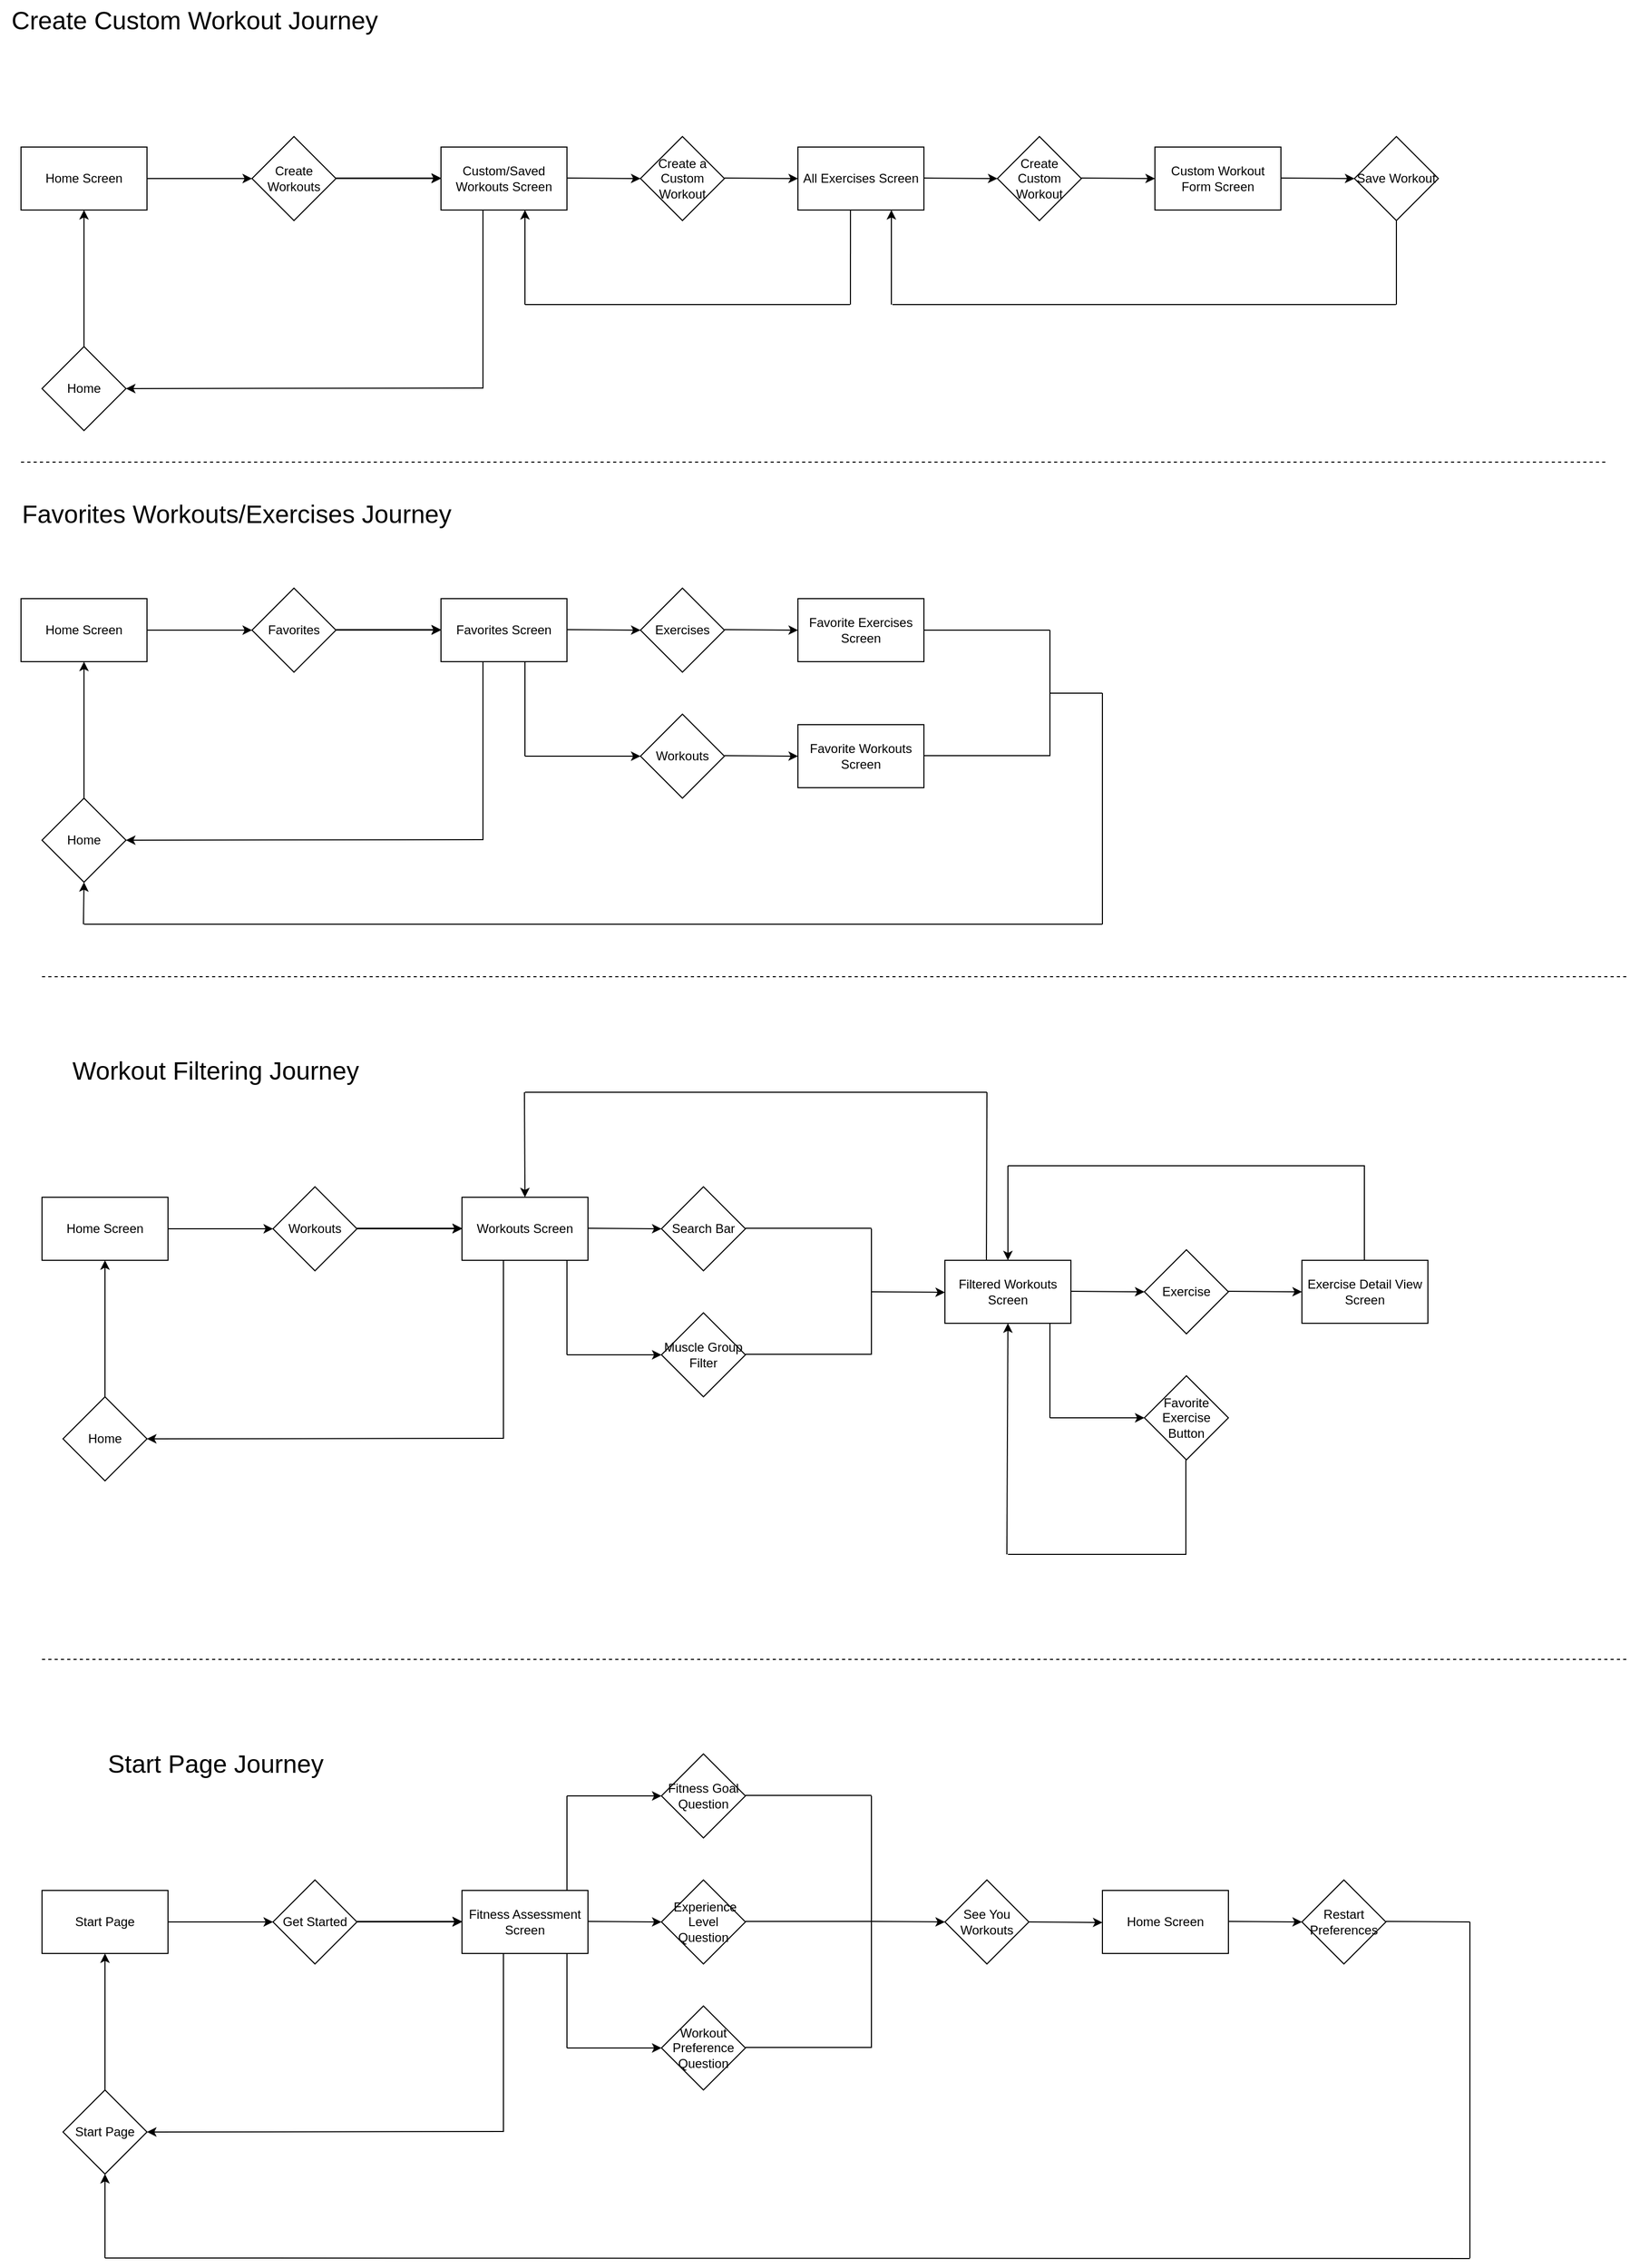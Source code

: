 <mxfile version="24.8.2">
  <diagram id="C5RBs43oDa-KdzZeNtuy" name="Page-1">
    <mxGraphModel dx="2304" dy="1269" grid="1" gridSize="10" guides="1" tooltips="1" connect="1" arrows="1" fold="1" page="1" pageScale="1" pageWidth="1920" pageHeight="1200" math="0" shadow="0">
      <root>
        <mxCell id="WIyWlLk6GJQsqaUBKTNV-0" />
        <mxCell id="WIyWlLk6GJQsqaUBKTNV-1" parent="WIyWlLk6GJQsqaUBKTNV-0" />
        <mxCell id="ol6LLNgYxZreCIYbOWNM-0" value="Create Custom Workout Journey" style="text;html=1;align=center;verticalAlign=middle;resizable=0;points=[];autosize=1;strokeColor=none;fillColor=none;fontSize=24;" parent="WIyWlLk6GJQsqaUBKTNV-1" vertex="1">
          <mxGeometry width="370" height="40" as="geometry" />
        </mxCell>
        <mxCell id="ol6LLNgYxZreCIYbOWNM-1" value="Home" style="rhombus;whiteSpace=wrap;html=1;" parent="WIyWlLk6GJQsqaUBKTNV-1" vertex="1">
          <mxGeometry x="40" y="330" width="80" height="80" as="geometry" />
        </mxCell>
        <mxCell id="ol6LLNgYxZreCIYbOWNM-2" value="Home Screen" style="rounded=0;whiteSpace=wrap;html=1;" parent="WIyWlLk6GJQsqaUBKTNV-1" vertex="1">
          <mxGeometry x="20" y="140" width="120" height="60" as="geometry" />
        </mxCell>
        <mxCell id="4FEKlJCLjahpHeb92SIx-19" value="" style="edgeStyle=orthogonalEdgeStyle;rounded=0;orthogonalLoop=1;jettySize=auto;html=1;" edge="1" parent="WIyWlLk6GJQsqaUBKTNV-1" source="ol6LLNgYxZreCIYbOWNM-3" target="ol6LLNgYxZreCIYbOWNM-4">
          <mxGeometry relative="1" as="geometry" />
        </mxCell>
        <mxCell id="ol6LLNgYxZreCIYbOWNM-3" value="Create Workouts" style="rhombus;whiteSpace=wrap;html=1;" parent="WIyWlLk6GJQsqaUBKTNV-1" vertex="1">
          <mxGeometry x="240" y="130" width="80" height="80" as="geometry" />
        </mxCell>
        <mxCell id="ol6LLNgYxZreCIYbOWNM-4" value="Custom/Saved Workouts Screen" style="rounded=0;whiteSpace=wrap;html=1;" parent="WIyWlLk6GJQsqaUBKTNV-1" vertex="1">
          <mxGeometry x="420" y="140" width="120" height="60" as="geometry" />
        </mxCell>
        <mxCell id="ol6LLNgYxZreCIYbOWNM-5" value="Create Custom Workout" style="rhombus;whiteSpace=wrap;html=1;" parent="WIyWlLk6GJQsqaUBKTNV-1" vertex="1">
          <mxGeometry x="950" y="130" width="80" height="80" as="geometry" />
        </mxCell>
        <mxCell id="ol6LLNgYxZreCIYbOWNM-6" value="All Exercises Screen" style="rounded=0;whiteSpace=wrap;html=1;" parent="WIyWlLk6GJQsqaUBKTNV-1" vertex="1">
          <mxGeometry x="760" y="140" width="120" height="60" as="geometry" />
        </mxCell>
        <mxCell id="4FEKlJCLjahpHeb92SIx-0" value="Create a Custom Workout" style="rhombus;whiteSpace=wrap;html=1;" vertex="1" parent="WIyWlLk6GJQsqaUBKTNV-1">
          <mxGeometry x="610" y="130" width="80" height="80" as="geometry" />
        </mxCell>
        <mxCell id="4FEKlJCLjahpHeb92SIx-1" value="Custom Workout Form Screen" style="rounded=0;whiteSpace=wrap;html=1;" vertex="1" parent="WIyWlLk6GJQsqaUBKTNV-1">
          <mxGeometry x="1100" y="140" width="120" height="60" as="geometry" />
        </mxCell>
        <mxCell id="4FEKlJCLjahpHeb92SIx-2" value="Save Workout" style="rhombus;whiteSpace=wrap;html=1;" vertex="1" parent="WIyWlLk6GJQsqaUBKTNV-1">
          <mxGeometry x="1290" y="130" width="80" height="80" as="geometry" />
        </mxCell>
        <mxCell id="4FEKlJCLjahpHeb92SIx-3" value="" style="endArrow=classic;html=1;rounded=0;entryX=0;entryY=0.5;entryDx=0;entryDy=0;" edge="1" parent="WIyWlLk6GJQsqaUBKTNV-1" target="ol6LLNgYxZreCIYbOWNM-3">
          <mxGeometry width="50" height="50" relative="1" as="geometry">
            <mxPoint x="140" y="170" as="sourcePoint" />
            <mxPoint x="190" y="120" as="targetPoint" />
          </mxGeometry>
        </mxCell>
        <mxCell id="4FEKlJCLjahpHeb92SIx-4" value="" style="endArrow=classic;html=1;rounded=0;entryX=0;entryY=0.5;entryDx=0;entryDy=0;" edge="1" parent="WIyWlLk6GJQsqaUBKTNV-1">
          <mxGeometry width="50" height="50" relative="1" as="geometry">
            <mxPoint x="320" y="169.5" as="sourcePoint" />
            <mxPoint x="420" y="169.5" as="targetPoint" />
          </mxGeometry>
        </mxCell>
        <mxCell id="4FEKlJCLjahpHeb92SIx-5" value="" style="endArrow=classic;html=1;rounded=0;entryX=0;entryY=0.5;entryDx=0;entryDy=0;" edge="1" parent="WIyWlLk6GJQsqaUBKTNV-1" target="4FEKlJCLjahpHeb92SIx-0">
          <mxGeometry width="50" height="50" relative="1" as="geometry">
            <mxPoint x="540" y="169.5" as="sourcePoint" />
            <mxPoint x="640" y="169.5" as="targetPoint" />
          </mxGeometry>
        </mxCell>
        <mxCell id="4FEKlJCLjahpHeb92SIx-6" value="" style="endArrow=classic;html=1;rounded=0;entryX=0;entryY=0.5;entryDx=0;entryDy=0;" edge="1" parent="WIyWlLk6GJQsqaUBKTNV-1">
          <mxGeometry width="50" height="50" relative="1" as="geometry">
            <mxPoint x="690" y="169.5" as="sourcePoint" />
            <mxPoint x="760" y="170" as="targetPoint" />
          </mxGeometry>
        </mxCell>
        <mxCell id="4FEKlJCLjahpHeb92SIx-7" value="" style="endArrow=classic;html=1;rounded=0;entryX=0;entryY=0.5;entryDx=0;entryDy=0;" edge="1" parent="WIyWlLk6GJQsqaUBKTNV-1">
          <mxGeometry width="50" height="50" relative="1" as="geometry">
            <mxPoint x="880" y="169.5" as="sourcePoint" />
            <mxPoint x="950" y="170" as="targetPoint" />
          </mxGeometry>
        </mxCell>
        <mxCell id="4FEKlJCLjahpHeb92SIx-8" value="" style="endArrow=classic;html=1;rounded=0;entryX=0;entryY=0.5;entryDx=0;entryDy=0;" edge="1" parent="WIyWlLk6GJQsqaUBKTNV-1">
          <mxGeometry width="50" height="50" relative="1" as="geometry">
            <mxPoint x="1030" y="169.5" as="sourcePoint" />
            <mxPoint x="1100" y="170" as="targetPoint" />
          </mxGeometry>
        </mxCell>
        <mxCell id="4FEKlJCLjahpHeb92SIx-9" value="" style="endArrow=classic;html=1;rounded=0;entryX=0;entryY=0.5;entryDx=0;entryDy=0;" edge="1" parent="WIyWlLk6GJQsqaUBKTNV-1">
          <mxGeometry width="50" height="50" relative="1" as="geometry">
            <mxPoint x="1220" y="169.5" as="sourcePoint" />
            <mxPoint x="1290" y="170" as="targetPoint" />
          </mxGeometry>
        </mxCell>
        <mxCell id="4FEKlJCLjahpHeb92SIx-10" value="" style="endArrow=none;html=1;rounded=0;" edge="1" parent="WIyWlLk6GJQsqaUBKTNV-1">
          <mxGeometry width="50" height="50" relative="1" as="geometry">
            <mxPoint x="1330" y="290" as="sourcePoint" />
            <mxPoint x="1330" y="210" as="targetPoint" />
          </mxGeometry>
        </mxCell>
        <mxCell id="4FEKlJCLjahpHeb92SIx-11" value="" style="endArrow=none;html=1;rounded=0;" edge="1" parent="WIyWlLk6GJQsqaUBKTNV-1">
          <mxGeometry width="50" height="50" relative="1" as="geometry">
            <mxPoint x="850" y="290" as="sourcePoint" />
            <mxPoint x="1329.5" y="290" as="targetPoint" />
          </mxGeometry>
        </mxCell>
        <mxCell id="4FEKlJCLjahpHeb92SIx-12" value="" style="endArrow=classic;html=1;rounded=0;entryX=0.5;entryY=1;entryDx=0;entryDy=0;" edge="1" parent="WIyWlLk6GJQsqaUBKTNV-1">
          <mxGeometry width="50" height="50" relative="1" as="geometry">
            <mxPoint x="849" y="290" as="sourcePoint" />
            <mxPoint x="849" y="200" as="targetPoint" />
          </mxGeometry>
        </mxCell>
        <mxCell id="4FEKlJCLjahpHeb92SIx-14" value="" style="endArrow=none;html=1;rounded=0;entryX=0.417;entryY=1;entryDx=0;entryDy=0;entryPerimeter=0;" edge="1" parent="WIyWlLk6GJQsqaUBKTNV-1" target="ol6LLNgYxZreCIYbOWNM-6">
          <mxGeometry width="50" height="50" relative="1" as="geometry">
            <mxPoint x="810" y="290" as="sourcePoint" />
            <mxPoint x="810" y="210" as="targetPoint" />
          </mxGeometry>
        </mxCell>
        <mxCell id="4FEKlJCLjahpHeb92SIx-15" value="" style="endArrow=none;html=1;rounded=0;" edge="1" parent="WIyWlLk6GJQsqaUBKTNV-1">
          <mxGeometry width="50" height="50" relative="1" as="geometry">
            <mxPoint x="500" y="290" as="sourcePoint" />
            <mxPoint x="809.5" y="290" as="targetPoint" />
          </mxGeometry>
        </mxCell>
        <mxCell id="4FEKlJCLjahpHeb92SIx-16" value="" style="endArrow=classic;html=1;rounded=0;entryX=0.5;entryY=1;entryDx=0;entryDy=0;" edge="1" parent="WIyWlLk6GJQsqaUBKTNV-1">
          <mxGeometry width="50" height="50" relative="1" as="geometry">
            <mxPoint x="500" y="290" as="sourcePoint" />
            <mxPoint x="500" y="200" as="targetPoint" />
          </mxGeometry>
        </mxCell>
        <mxCell id="4FEKlJCLjahpHeb92SIx-17" value="" style="endArrow=none;html=1;rounded=0;entryX=0.417;entryY=1;entryDx=0;entryDy=0;entryPerimeter=0;" edge="1" parent="WIyWlLk6GJQsqaUBKTNV-1">
          <mxGeometry width="50" height="50" relative="1" as="geometry">
            <mxPoint x="460" y="370" as="sourcePoint" />
            <mxPoint x="460" y="200" as="targetPoint" />
          </mxGeometry>
        </mxCell>
        <mxCell id="4FEKlJCLjahpHeb92SIx-18" value="" style="endArrow=classic;html=1;rounded=0;entryX=1;entryY=0.5;entryDx=0;entryDy=0;" edge="1" parent="WIyWlLk6GJQsqaUBKTNV-1" target="ol6LLNgYxZreCIYbOWNM-1">
          <mxGeometry width="50" height="50" relative="1" as="geometry">
            <mxPoint x="460" y="369.5" as="sourcePoint" />
            <mxPoint x="530" y="370" as="targetPoint" />
          </mxGeometry>
        </mxCell>
        <mxCell id="4FEKlJCLjahpHeb92SIx-20" value="" style="endArrow=classic;html=1;rounded=0;entryX=0.5;entryY=1;entryDx=0;entryDy=0;" edge="1" parent="WIyWlLk6GJQsqaUBKTNV-1" target="ol6LLNgYxZreCIYbOWNM-2">
          <mxGeometry width="50" height="50" relative="1" as="geometry">
            <mxPoint x="80" y="330" as="sourcePoint" />
            <mxPoint x="180" y="330" as="targetPoint" />
          </mxGeometry>
        </mxCell>
        <mxCell id="4FEKlJCLjahpHeb92SIx-21" value="Favorites Workouts/Exercises Journey" style="text;html=1;align=center;verticalAlign=middle;resizable=0;points=[];autosize=1;strokeColor=none;fillColor=none;fontSize=24;" vertex="1" parent="WIyWlLk6GJQsqaUBKTNV-1">
          <mxGeometry x="10" y="470" width="430" height="40" as="geometry" />
        </mxCell>
        <mxCell id="4FEKlJCLjahpHeb92SIx-22" value="Home" style="rhombus;whiteSpace=wrap;html=1;" vertex="1" parent="WIyWlLk6GJQsqaUBKTNV-1">
          <mxGeometry x="40" y="760" width="80" height="80" as="geometry" />
        </mxCell>
        <mxCell id="4FEKlJCLjahpHeb92SIx-23" value="Home Screen" style="rounded=0;whiteSpace=wrap;html=1;" vertex="1" parent="WIyWlLk6GJQsqaUBKTNV-1">
          <mxGeometry x="20" y="570" width="120" height="60" as="geometry" />
        </mxCell>
        <mxCell id="4FEKlJCLjahpHeb92SIx-24" value="" style="edgeStyle=orthogonalEdgeStyle;rounded=0;orthogonalLoop=1;jettySize=auto;html=1;" edge="1" parent="WIyWlLk6GJQsqaUBKTNV-1" source="4FEKlJCLjahpHeb92SIx-25" target="4FEKlJCLjahpHeb92SIx-26">
          <mxGeometry relative="1" as="geometry" />
        </mxCell>
        <mxCell id="4FEKlJCLjahpHeb92SIx-25" value="Favorites" style="rhombus;whiteSpace=wrap;html=1;" vertex="1" parent="WIyWlLk6GJQsqaUBKTNV-1">
          <mxGeometry x="240" y="560" width="80" height="80" as="geometry" />
        </mxCell>
        <mxCell id="4FEKlJCLjahpHeb92SIx-26" value="Favorites Screen" style="rounded=0;whiteSpace=wrap;html=1;" vertex="1" parent="WIyWlLk6GJQsqaUBKTNV-1">
          <mxGeometry x="420" y="570" width="120" height="60" as="geometry" />
        </mxCell>
        <mxCell id="4FEKlJCLjahpHeb92SIx-28" value="Favorite Exercises Screen" style="rounded=0;whiteSpace=wrap;html=1;" vertex="1" parent="WIyWlLk6GJQsqaUBKTNV-1">
          <mxGeometry x="760" y="570" width="120" height="60" as="geometry" />
        </mxCell>
        <mxCell id="4FEKlJCLjahpHeb92SIx-29" value="Exercises" style="rhombus;whiteSpace=wrap;html=1;" vertex="1" parent="WIyWlLk6GJQsqaUBKTNV-1">
          <mxGeometry x="610" y="560" width="80" height="80" as="geometry" />
        </mxCell>
        <mxCell id="4FEKlJCLjahpHeb92SIx-32" value="" style="endArrow=classic;html=1;rounded=0;entryX=0;entryY=0.5;entryDx=0;entryDy=0;" edge="1" parent="WIyWlLk6GJQsqaUBKTNV-1" target="4FEKlJCLjahpHeb92SIx-25">
          <mxGeometry width="50" height="50" relative="1" as="geometry">
            <mxPoint x="140" y="600" as="sourcePoint" />
            <mxPoint x="190" y="550" as="targetPoint" />
          </mxGeometry>
        </mxCell>
        <mxCell id="4FEKlJCLjahpHeb92SIx-33" value="" style="endArrow=classic;html=1;rounded=0;entryX=0;entryY=0.5;entryDx=0;entryDy=0;" edge="1" parent="WIyWlLk6GJQsqaUBKTNV-1">
          <mxGeometry width="50" height="50" relative="1" as="geometry">
            <mxPoint x="320" y="599.5" as="sourcePoint" />
            <mxPoint x="420" y="599.5" as="targetPoint" />
          </mxGeometry>
        </mxCell>
        <mxCell id="4FEKlJCLjahpHeb92SIx-34" value="" style="endArrow=classic;html=1;rounded=0;entryX=0;entryY=0.5;entryDx=0;entryDy=0;" edge="1" parent="WIyWlLk6GJQsqaUBKTNV-1" target="4FEKlJCLjahpHeb92SIx-29">
          <mxGeometry width="50" height="50" relative="1" as="geometry">
            <mxPoint x="540" y="599.5" as="sourcePoint" />
            <mxPoint x="640" y="599.5" as="targetPoint" />
          </mxGeometry>
        </mxCell>
        <mxCell id="4FEKlJCLjahpHeb92SIx-35" value="" style="endArrow=classic;html=1;rounded=0;entryX=0;entryY=0.5;entryDx=0;entryDy=0;" edge="1" parent="WIyWlLk6GJQsqaUBKTNV-1">
          <mxGeometry width="50" height="50" relative="1" as="geometry">
            <mxPoint x="690" y="599.5" as="sourcePoint" />
            <mxPoint x="760" y="600" as="targetPoint" />
          </mxGeometry>
        </mxCell>
        <mxCell id="4FEKlJCLjahpHeb92SIx-45" value="" style="endArrow=none;html=1;rounded=0;entryX=0.417;entryY=1;entryDx=0;entryDy=0;entryPerimeter=0;" edge="1" parent="WIyWlLk6GJQsqaUBKTNV-1">
          <mxGeometry width="50" height="50" relative="1" as="geometry">
            <mxPoint x="460" y="800" as="sourcePoint" />
            <mxPoint x="460" y="630" as="targetPoint" />
          </mxGeometry>
        </mxCell>
        <mxCell id="4FEKlJCLjahpHeb92SIx-46" value="" style="endArrow=classic;html=1;rounded=0;entryX=1;entryY=0.5;entryDx=0;entryDy=0;" edge="1" parent="WIyWlLk6GJQsqaUBKTNV-1" target="4FEKlJCLjahpHeb92SIx-22">
          <mxGeometry width="50" height="50" relative="1" as="geometry">
            <mxPoint x="460" y="799.5" as="sourcePoint" />
            <mxPoint x="530" y="800" as="targetPoint" />
          </mxGeometry>
        </mxCell>
        <mxCell id="4FEKlJCLjahpHeb92SIx-47" value="" style="endArrow=classic;html=1;rounded=0;entryX=0.5;entryY=1;entryDx=0;entryDy=0;" edge="1" parent="WIyWlLk6GJQsqaUBKTNV-1" target="4FEKlJCLjahpHeb92SIx-23">
          <mxGeometry width="50" height="50" relative="1" as="geometry">
            <mxPoint x="80" y="760" as="sourcePoint" />
            <mxPoint x="180" y="760" as="targetPoint" />
          </mxGeometry>
        </mxCell>
        <mxCell id="4FEKlJCLjahpHeb92SIx-48" value="" style="endArrow=none;html=1;rounded=0;entryX=0.417;entryY=1;entryDx=0;entryDy=0;entryPerimeter=0;" edge="1" parent="WIyWlLk6GJQsqaUBKTNV-1">
          <mxGeometry width="50" height="50" relative="1" as="geometry">
            <mxPoint x="500" y="720" as="sourcePoint" />
            <mxPoint x="500" y="630" as="targetPoint" />
          </mxGeometry>
        </mxCell>
        <mxCell id="4FEKlJCLjahpHeb92SIx-49" value="" style="endArrow=classic;html=1;rounded=0;entryX=0;entryY=0.5;entryDx=0;entryDy=0;" edge="1" parent="WIyWlLk6GJQsqaUBKTNV-1" target="4FEKlJCLjahpHeb92SIx-50">
          <mxGeometry width="50" height="50" relative="1" as="geometry">
            <mxPoint x="500" y="720" as="sourcePoint" />
            <mxPoint x="570" y="720.5" as="targetPoint" />
          </mxGeometry>
        </mxCell>
        <mxCell id="4FEKlJCLjahpHeb92SIx-50" value="&lt;div&gt;Workouts&lt;/div&gt;" style="rhombus;whiteSpace=wrap;html=1;" vertex="1" parent="WIyWlLk6GJQsqaUBKTNV-1">
          <mxGeometry x="610" y="680" width="80" height="80" as="geometry" />
        </mxCell>
        <mxCell id="4FEKlJCLjahpHeb92SIx-54" value="Favorite Workouts Screen" style="rounded=0;whiteSpace=wrap;html=1;" vertex="1" parent="WIyWlLk6GJQsqaUBKTNV-1">
          <mxGeometry x="760" y="690" width="120" height="60" as="geometry" />
        </mxCell>
        <mxCell id="4FEKlJCLjahpHeb92SIx-55" value="" style="endArrow=classic;html=1;rounded=0;entryX=0;entryY=0.5;entryDx=0;entryDy=0;" edge="1" parent="WIyWlLk6GJQsqaUBKTNV-1">
          <mxGeometry width="50" height="50" relative="1" as="geometry">
            <mxPoint x="690" y="719.5" as="sourcePoint" />
            <mxPoint x="760" y="720" as="targetPoint" />
          </mxGeometry>
        </mxCell>
        <mxCell id="4FEKlJCLjahpHeb92SIx-57" value="" style="endArrow=none;html=1;rounded=0;entryX=0.417;entryY=1;entryDx=0;entryDy=0;entryPerimeter=0;" edge="1" parent="WIyWlLk6GJQsqaUBKTNV-1">
          <mxGeometry width="50" height="50" relative="1" as="geometry">
            <mxPoint x="1000" y="600" as="sourcePoint" />
            <mxPoint x="880" y="600" as="targetPoint" />
          </mxGeometry>
        </mxCell>
        <mxCell id="4FEKlJCLjahpHeb92SIx-58" value="" style="endArrow=none;html=1;rounded=0;entryX=0.417;entryY=1;entryDx=0;entryDy=0;entryPerimeter=0;" edge="1" parent="WIyWlLk6GJQsqaUBKTNV-1">
          <mxGeometry width="50" height="50" relative="1" as="geometry">
            <mxPoint x="1000" y="719.5" as="sourcePoint" />
            <mxPoint x="880" y="719.5" as="targetPoint" />
          </mxGeometry>
        </mxCell>
        <mxCell id="4FEKlJCLjahpHeb92SIx-59" value="" style="endArrow=none;html=1;rounded=0;" edge="1" parent="WIyWlLk6GJQsqaUBKTNV-1">
          <mxGeometry width="50" height="50" relative="1" as="geometry">
            <mxPoint x="1000" y="600" as="sourcePoint" />
            <mxPoint x="1000" y="720" as="targetPoint" />
          </mxGeometry>
        </mxCell>
        <mxCell id="4FEKlJCLjahpHeb92SIx-60" value="" style="endArrow=none;html=1;rounded=0;" edge="1" parent="WIyWlLk6GJQsqaUBKTNV-1">
          <mxGeometry width="50" height="50" relative="1" as="geometry">
            <mxPoint x="1000" y="660" as="sourcePoint" />
            <mxPoint x="1050" y="660" as="targetPoint" />
          </mxGeometry>
        </mxCell>
        <mxCell id="4FEKlJCLjahpHeb92SIx-61" value="" style="endArrow=none;html=1;rounded=0;" edge="1" parent="WIyWlLk6GJQsqaUBKTNV-1">
          <mxGeometry width="50" height="50" relative="1" as="geometry">
            <mxPoint x="1050" y="660" as="sourcePoint" />
            <mxPoint x="1050" y="880" as="targetPoint" />
          </mxGeometry>
        </mxCell>
        <mxCell id="4FEKlJCLjahpHeb92SIx-62" value="" style="endArrow=none;html=1;rounded=0;" edge="1" parent="WIyWlLk6GJQsqaUBKTNV-1">
          <mxGeometry width="50" height="50" relative="1" as="geometry">
            <mxPoint x="80" y="880" as="sourcePoint" />
            <mxPoint x="1050" y="880" as="targetPoint" />
          </mxGeometry>
        </mxCell>
        <mxCell id="4FEKlJCLjahpHeb92SIx-64" value="" style="endArrow=classic;html=1;rounded=0;" edge="1" parent="WIyWlLk6GJQsqaUBKTNV-1">
          <mxGeometry width="50" height="50" relative="1" as="geometry">
            <mxPoint x="79.5" y="880" as="sourcePoint" />
            <mxPoint x="80" y="840" as="targetPoint" />
          </mxGeometry>
        </mxCell>
        <mxCell id="4FEKlJCLjahpHeb92SIx-65" value="Workout Filtering Journey" style="text;html=1;align=center;verticalAlign=middle;resizable=0;points=[];autosize=1;strokeColor=none;fillColor=none;fontSize=24;" vertex="1" parent="WIyWlLk6GJQsqaUBKTNV-1">
          <mxGeometry x="55" y="1000" width="300" height="40" as="geometry" />
        </mxCell>
        <mxCell id="4FEKlJCLjahpHeb92SIx-66" value="Home" style="rhombus;whiteSpace=wrap;html=1;" vertex="1" parent="WIyWlLk6GJQsqaUBKTNV-1">
          <mxGeometry x="60" y="1330" width="80" height="80" as="geometry" />
        </mxCell>
        <mxCell id="4FEKlJCLjahpHeb92SIx-67" value="Home Screen" style="rounded=0;whiteSpace=wrap;html=1;" vertex="1" parent="WIyWlLk6GJQsqaUBKTNV-1">
          <mxGeometry x="40" y="1140" width="120" height="60" as="geometry" />
        </mxCell>
        <mxCell id="4FEKlJCLjahpHeb92SIx-68" value="" style="edgeStyle=orthogonalEdgeStyle;rounded=0;orthogonalLoop=1;jettySize=auto;html=1;" edge="1" parent="WIyWlLk6GJQsqaUBKTNV-1" source="4FEKlJCLjahpHeb92SIx-69" target="4FEKlJCLjahpHeb92SIx-70">
          <mxGeometry relative="1" as="geometry" />
        </mxCell>
        <mxCell id="4FEKlJCLjahpHeb92SIx-69" value="Workouts" style="rhombus;whiteSpace=wrap;html=1;" vertex="1" parent="WIyWlLk6GJQsqaUBKTNV-1">
          <mxGeometry x="260" y="1130" width="80" height="80" as="geometry" />
        </mxCell>
        <mxCell id="4FEKlJCLjahpHeb92SIx-70" value="Workouts Screen" style="rounded=0;whiteSpace=wrap;html=1;" vertex="1" parent="WIyWlLk6GJQsqaUBKTNV-1">
          <mxGeometry x="440" y="1140" width="120" height="60" as="geometry" />
        </mxCell>
        <mxCell id="4FEKlJCLjahpHeb92SIx-73" value="Search Bar" style="rhombus;whiteSpace=wrap;html=1;" vertex="1" parent="WIyWlLk6GJQsqaUBKTNV-1">
          <mxGeometry x="630" y="1130" width="80" height="80" as="geometry" />
        </mxCell>
        <mxCell id="4FEKlJCLjahpHeb92SIx-76" value="" style="endArrow=classic;html=1;rounded=0;entryX=0;entryY=0.5;entryDx=0;entryDy=0;" edge="1" parent="WIyWlLk6GJQsqaUBKTNV-1" target="4FEKlJCLjahpHeb92SIx-69">
          <mxGeometry width="50" height="50" relative="1" as="geometry">
            <mxPoint x="160" y="1170" as="sourcePoint" />
            <mxPoint x="210" y="1120" as="targetPoint" />
          </mxGeometry>
        </mxCell>
        <mxCell id="4FEKlJCLjahpHeb92SIx-77" value="" style="endArrow=classic;html=1;rounded=0;entryX=0;entryY=0.5;entryDx=0;entryDy=0;" edge="1" parent="WIyWlLk6GJQsqaUBKTNV-1">
          <mxGeometry width="50" height="50" relative="1" as="geometry">
            <mxPoint x="340" y="1169.5" as="sourcePoint" />
            <mxPoint x="440" y="1169.5" as="targetPoint" />
          </mxGeometry>
        </mxCell>
        <mxCell id="4FEKlJCLjahpHeb92SIx-78" value="" style="endArrow=classic;html=1;rounded=0;entryX=0;entryY=0.5;entryDx=0;entryDy=0;" edge="1" parent="WIyWlLk6GJQsqaUBKTNV-1" target="4FEKlJCLjahpHeb92SIx-73">
          <mxGeometry width="50" height="50" relative="1" as="geometry">
            <mxPoint x="560" y="1169.5" as="sourcePoint" />
            <mxPoint x="660" y="1169.5" as="targetPoint" />
          </mxGeometry>
        </mxCell>
        <mxCell id="4FEKlJCLjahpHeb92SIx-90" value="" style="endArrow=classic;html=1;rounded=0;entryX=1;entryY=0.5;entryDx=0;entryDy=0;" edge="1" parent="WIyWlLk6GJQsqaUBKTNV-1" target="4FEKlJCLjahpHeb92SIx-66">
          <mxGeometry width="50" height="50" relative="1" as="geometry">
            <mxPoint x="480" y="1369.5" as="sourcePoint" />
            <mxPoint x="550" y="1370" as="targetPoint" />
          </mxGeometry>
        </mxCell>
        <mxCell id="4FEKlJCLjahpHeb92SIx-91" value="" style="endArrow=classic;html=1;rounded=0;entryX=0.5;entryY=1;entryDx=0;entryDy=0;" edge="1" parent="WIyWlLk6GJQsqaUBKTNV-1" target="4FEKlJCLjahpHeb92SIx-67">
          <mxGeometry width="50" height="50" relative="1" as="geometry">
            <mxPoint x="100" y="1330" as="sourcePoint" />
            <mxPoint x="200" y="1330" as="targetPoint" />
          </mxGeometry>
        </mxCell>
        <mxCell id="4FEKlJCLjahpHeb92SIx-92" value="" style="endArrow=none;html=1;rounded=0;entryX=0.417;entryY=1;entryDx=0;entryDy=0;entryPerimeter=0;" edge="1" parent="WIyWlLk6GJQsqaUBKTNV-1">
          <mxGeometry width="50" height="50" relative="1" as="geometry">
            <mxPoint x="479.5" y="1370" as="sourcePoint" />
            <mxPoint x="479.5" y="1200" as="targetPoint" />
          </mxGeometry>
        </mxCell>
        <mxCell id="4FEKlJCLjahpHeb92SIx-93" value="" style="endArrow=none;html=1;rounded=0;entryX=0.417;entryY=1;entryDx=0;entryDy=0;entryPerimeter=0;" edge="1" parent="WIyWlLk6GJQsqaUBKTNV-1">
          <mxGeometry width="50" height="50" relative="1" as="geometry">
            <mxPoint x="540" y="1290" as="sourcePoint" />
            <mxPoint x="540" y="1200" as="targetPoint" />
          </mxGeometry>
        </mxCell>
        <mxCell id="4FEKlJCLjahpHeb92SIx-94" value="" style="endArrow=classic;html=1;rounded=0;" edge="1" parent="WIyWlLk6GJQsqaUBKTNV-1">
          <mxGeometry width="50" height="50" relative="1" as="geometry">
            <mxPoint x="540" y="1290" as="sourcePoint" />
            <mxPoint x="630" y="1290" as="targetPoint" />
          </mxGeometry>
        </mxCell>
        <mxCell id="4FEKlJCLjahpHeb92SIx-95" value="Muscle Group Filter" style="rhombus;whiteSpace=wrap;html=1;" vertex="1" parent="WIyWlLk6GJQsqaUBKTNV-1">
          <mxGeometry x="630" y="1250" width="80" height="80" as="geometry" />
        </mxCell>
        <mxCell id="4FEKlJCLjahpHeb92SIx-99" value="" style="endArrow=none;html=1;rounded=0;entryX=0.417;entryY=1;entryDx=0;entryDy=0;entryPerimeter=0;" edge="1" parent="WIyWlLk6GJQsqaUBKTNV-1">
          <mxGeometry width="50" height="50" relative="1" as="geometry">
            <mxPoint x="830" y="1289.5" as="sourcePoint" />
            <mxPoint x="710" y="1289.5" as="targetPoint" />
          </mxGeometry>
        </mxCell>
        <mxCell id="4FEKlJCLjahpHeb92SIx-100" value="" style="endArrow=none;html=1;rounded=0;entryX=0.417;entryY=1;entryDx=0;entryDy=0;entryPerimeter=0;" edge="1" parent="WIyWlLk6GJQsqaUBKTNV-1">
          <mxGeometry width="50" height="50" relative="1" as="geometry">
            <mxPoint x="830" y="1169.5" as="sourcePoint" />
            <mxPoint x="710" y="1169.5" as="targetPoint" />
          </mxGeometry>
        </mxCell>
        <mxCell id="4FEKlJCLjahpHeb92SIx-101" value="" style="endArrow=none;html=1;rounded=0;" edge="1" parent="WIyWlLk6GJQsqaUBKTNV-1">
          <mxGeometry width="50" height="50" relative="1" as="geometry">
            <mxPoint x="830" y="1170" as="sourcePoint" />
            <mxPoint x="830" y="1290" as="targetPoint" />
          </mxGeometry>
        </mxCell>
        <mxCell id="4FEKlJCLjahpHeb92SIx-102" value="" style="endArrow=classic;html=1;rounded=0;entryX=0;entryY=0.5;entryDx=0;entryDy=0;" edge="1" parent="WIyWlLk6GJQsqaUBKTNV-1">
          <mxGeometry width="50" height="50" relative="1" as="geometry">
            <mxPoint x="830" y="1230" as="sourcePoint" />
            <mxPoint x="900" y="1230.5" as="targetPoint" />
          </mxGeometry>
        </mxCell>
        <mxCell id="4FEKlJCLjahpHeb92SIx-104" value="Filtered Workouts Screen" style="rounded=0;whiteSpace=wrap;html=1;" vertex="1" parent="WIyWlLk6GJQsqaUBKTNV-1">
          <mxGeometry x="900" y="1200" width="120" height="60" as="geometry" />
        </mxCell>
        <mxCell id="4FEKlJCLjahpHeb92SIx-112" value="Exercise" style="rhombus;whiteSpace=wrap;html=1;" vertex="1" parent="WIyWlLk6GJQsqaUBKTNV-1">
          <mxGeometry x="1090" y="1190" width="80" height="80" as="geometry" />
        </mxCell>
        <mxCell id="4FEKlJCLjahpHeb92SIx-113" value="" style="endArrow=classic;html=1;rounded=0;entryX=0;entryY=0.5;entryDx=0;entryDy=0;" edge="1" parent="WIyWlLk6GJQsqaUBKTNV-1" target="4FEKlJCLjahpHeb92SIx-112">
          <mxGeometry width="50" height="50" relative="1" as="geometry">
            <mxPoint x="1020" y="1229.5" as="sourcePoint" />
            <mxPoint x="1120" y="1229.5" as="targetPoint" />
          </mxGeometry>
        </mxCell>
        <mxCell id="4FEKlJCLjahpHeb92SIx-114" value="" style="endArrow=none;html=1;rounded=0;entryX=0.417;entryY=1;entryDx=0;entryDy=0;entryPerimeter=0;" edge="1" parent="WIyWlLk6GJQsqaUBKTNV-1">
          <mxGeometry width="50" height="50" relative="1" as="geometry">
            <mxPoint x="1000" y="1350" as="sourcePoint" />
            <mxPoint x="1000" y="1260" as="targetPoint" />
          </mxGeometry>
        </mxCell>
        <mxCell id="4FEKlJCLjahpHeb92SIx-115" value="" style="endArrow=classic;html=1;rounded=0;" edge="1" parent="WIyWlLk6GJQsqaUBKTNV-1">
          <mxGeometry width="50" height="50" relative="1" as="geometry">
            <mxPoint x="1000" y="1350" as="sourcePoint" />
            <mxPoint x="1090" y="1350" as="targetPoint" />
          </mxGeometry>
        </mxCell>
        <mxCell id="4FEKlJCLjahpHeb92SIx-116" value="Favorite Exercise Button" style="rhombus;whiteSpace=wrap;html=1;" vertex="1" parent="WIyWlLk6GJQsqaUBKTNV-1">
          <mxGeometry x="1090" y="1310" width="80" height="80" as="geometry" />
        </mxCell>
        <mxCell id="4FEKlJCLjahpHeb92SIx-117" value="" style="endArrow=none;html=1;rounded=0;entryX=0.417;entryY=1;entryDx=0;entryDy=0;entryPerimeter=0;" edge="1" parent="WIyWlLk6GJQsqaUBKTNV-1">
          <mxGeometry width="50" height="50" relative="1" as="geometry">
            <mxPoint x="1129.5" y="1480" as="sourcePoint" />
            <mxPoint x="1129.5" y="1390" as="targetPoint" />
          </mxGeometry>
        </mxCell>
        <mxCell id="4FEKlJCLjahpHeb92SIx-118" value="" style="endArrow=none;html=1;rounded=0;" edge="1" parent="WIyWlLk6GJQsqaUBKTNV-1">
          <mxGeometry width="50" height="50" relative="1" as="geometry">
            <mxPoint x="1130" y="1480" as="sourcePoint" />
            <mxPoint x="960" y="1480" as="targetPoint" />
          </mxGeometry>
        </mxCell>
        <mxCell id="4FEKlJCLjahpHeb92SIx-119" value="" style="endArrow=classic;html=1;rounded=0;entryX=0.5;entryY=1;entryDx=0;entryDy=0;" edge="1" parent="WIyWlLk6GJQsqaUBKTNV-1" target="4FEKlJCLjahpHeb92SIx-104">
          <mxGeometry width="50" height="50" relative="1" as="geometry">
            <mxPoint x="959" y="1480" as="sourcePoint" />
            <mxPoint x="959" y="1350" as="targetPoint" />
          </mxGeometry>
        </mxCell>
        <mxCell id="4FEKlJCLjahpHeb92SIx-120" value="Exercise Detail View Screen" style="rounded=0;whiteSpace=wrap;html=1;" vertex="1" parent="WIyWlLk6GJQsqaUBKTNV-1">
          <mxGeometry x="1240" y="1200" width="120" height="60" as="geometry" />
        </mxCell>
        <mxCell id="4FEKlJCLjahpHeb92SIx-121" value="" style="endArrow=classic;html=1;rounded=0;entryX=0;entryY=0.5;entryDx=0;entryDy=0;" edge="1" parent="WIyWlLk6GJQsqaUBKTNV-1">
          <mxGeometry width="50" height="50" relative="1" as="geometry">
            <mxPoint x="1170" y="1229.5" as="sourcePoint" />
            <mxPoint x="1240" y="1230" as="targetPoint" />
          </mxGeometry>
        </mxCell>
        <mxCell id="4FEKlJCLjahpHeb92SIx-122" value="" style="endArrow=none;html=1;rounded=0;entryX=0.417;entryY=1;entryDx=0;entryDy=0;entryPerimeter=0;" edge="1" parent="WIyWlLk6GJQsqaUBKTNV-1">
          <mxGeometry width="50" height="50" relative="1" as="geometry">
            <mxPoint x="1299.5" y="1200" as="sourcePoint" />
            <mxPoint x="1299.5" y="1110" as="targetPoint" />
          </mxGeometry>
        </mxCell>
        <mxCell id="4FEKlJCLjahpHeb92SIx-123" value="" style="endArrow=none;html=1;rounded=0;" edge="1" parent="WIyWlLk6GJQsqaUBKTNV-1">
          <mxGeometry width="50" height="50" relative="1" as="geometry">
            <mxPoint x="1300" y="1110" as="sourcePoint" />
            <mxPoint x="960" y="1110" as="targetPoint" />
          </mxGeometry>
        </mxCell>
        <mxCell id="4FEKlJCLjahpHeb92SIx-124" value="" style="endArrow=classic;html=1;rounded=0;entryX=0.5;entryY=0;entryDx=0;entryDy=0;" edge="1" parent="WIyWlLk6GJQsqaUBKTNV-1" target="4FEKlJCLjahpHeb92SIx-104">
          <mxGeometry width="50" height="50" relative="1" as="geometry">
            <mxPoint x="960" y="1110" as="sourcePoint" />
            <mxPoint x="1030" y="1110.5" as="targetPoint" />
          </mxGeometry>
        </mxCell>
        <mxCell id="4FEKlJCLjahpHeb92SIx-125" value="" style="endArrow=none;html=1;rounded=0;" edge="1" parent="WIyWlLk6GJQsqaUBKTNV-1">
          <mxGeometry width="50" height="50" relative="1" as="geometry">
            <mxPoint x="939.5" y="1200" as="sourcePoint" />
            <mxPoint x="940" y="1040" as="targetPoint" />
          </mxGeometry>
        </mxCell>
        <mxCell id="4FEKlJCLjahpHeb92SIx-126" value="" style="endArrow=none;html=1;rounded=0;" edge="1" parent="WIyWlLk6GJQsqaUBKTNV-1">
          <mxGeometry width="50" height="50" relative="1" as="geometry">
            <mxPoint x="940" y="1040" as="sourcePoint" />
            <mxPoint x="500" y="1040" as="targetPoint" />
          </mxGeometry>
        </mxCell>
        <mxCell id="4FEKlJCLjahpHeb92SIx-127" value="" style="endArrow=classic;html=1;rounded=0;entryX=0.5;entryY=0;entryDx=0;entryDy=0;" edge="1" parent="WIyWlLk6GJQsqaUBKTNV-1" target="4FEKlJCLjahpHeb92SIx-70">
          <mxGeometry width="50" height="50" relative="1" as="geometry">
            <mxPoint x="499.5" y="1040" as="sourcePoint" />
            <mxPoint x="499.5" y="1100" as="targetPoint" />
          </mxGeometry>
        </mxCell>
        <mxCell id="4FEKlJCLjahpHeb92SIx-128" value="Start Page Journey" style="text;html=1;align=center;verticalAlign=middle;resizable=0;points=[];autosize=1;strokeColor=none;fillColor=none;fontSize=24;" vertex="1" parent="WIyWlLk6GJQsqaUBKTNV-1">
          <mxGeometry x="90" y="1660" width="230" height="40" as="geometry" />
        </mxCell>
        <mxCell id="4FEKlJCLjahpHeb92SIx-129" value="Start Page" style="rhombus;whiteSpace=wrap;html=1;" vertex="1" parent="WIyWlLk6GJQsqaUBKTNV-1">
          <mxGeometry x="60" y="1990" width="80" height="80" as="geometry" />
        </mxCell>
        <mxCell id="4FEKlJCLjahpHeb92SIx-130" value="Start Page" style="rounded=0;whiteSpace=wrap;html=1;" vertex="1" parent="WIyWlLk6GJQsqaUBKTNV-1">
          <mxGeometry x="40" y="1800" width="120" height="60" as="geometry" />
        </mxCell>
        <mxCell id="4FEKlJCLjahpHeb92SIx-131" value="" style="edgeStyle=orthogonalEdgeStyle;rounded=0;orthogonalLoop=1;jettySize=auto;html=1;" edge="1" parent="WIyWlLk6GJQsqaUBKTNV-1" source="4FEKlJCLjahpHeb92SIx-132" target="4FEKlJCLjahpHeb92SIx-133">
          <mxGeometry relative="1" as="geometry" />
        </mxCell>
        <mxCell id="4FEKlJCLjahpHeb92SIx-132" value="Get Started" style="rhombus;whiteSpace=wrap;html=1;" vertex="1" parent="WIyWlLk6GJQsqaUBKTNV-1">
          <mxGeometry x="260" y="1790" width="80" height="80" as="geometry" />
        </mxCell>
        <mxCell id="4FEKlJCLjahpHeb92SIx-133" value="Fitness Assessment Screen" style="rounded=0;whiteSpace=wrap;html=1;" vertex="1" parent="WIyWlLk6GJQsqaUBKTNV-1">
          <mxGeometry x="440" y="1800" width="120" height="60" as="geometry" />
        </mxCell>
        <mxCell id="4FEKlJCLjahpHeb92SIx-134" value="&amp;nbsp;Experience Level Question" style="rhombus;whiteSpace=wrap;html=1;" vertex="1" parent="WIyWlLk6GJQsqaUBKTNV-1">
          <mxGeometry x="630" y="1790" width="80" height="80" as="geometry" />
        </mxCell>
        <mxCell id="4FEKlJCLjahpHeb92SIx-135" value="" style="endArrow=classic;html=1;rounded=0;entryX=0;entryY=0.5;entryDx=0;entryDy=0;" edge="1" parent="WIyWlLk6GJQsqaUBKTNV-1" target="4FEKlJCLjahpHeb92SIx-132">
          <mxGeometry width="50" height="50" relative="1" as="geometry">
            <mxPoint x="160" y="1830" as="sourcePoint" />
            <mxPoint x="210" y="1780" as="targetPoint" />
          </mxGeometry>
        </mxCell>
        <mxCell id="4FEKlJCLjahpHeb92SIx-136" value="" style="endArrow=classic;html=1;rounded=0;entryX=0;entryY=0.5;entryDx=0;entryDy=0;" edge="1" parent="WIyWlLk6GJQsqaUBKTNV-1">
          <mxGeometry width="50" height="50" relative="1" as="geometry">
            <mxPoint x="340" y="1829.5" as="sourcePoint" />
            <mxPoint x="440" y="1829.5" as="targetPoint" />
          </mxGeometry>
        </mxCell>
        <mxCell id="4FEKlJCLjahpHeb92SIx-137" value="" style="endArrow=classic;html=1;rounded=0;entryX=0;entryY=0.5;entryDx=0;entryDy=0;" edge="1" parent="WIyWlLk6GJQsqaUBKTNV-1" target="4FEKlJCLjahpHeb92SIx-134">
          <mxGeometry width="50" height="50" relative="1" as="geometry">
            <mxPoint x="560" y="1829.5" as="sourcePoint" />
            <mxPoint x="660" y="1829.5" as="targetPoint" />
          </mxGeometry>
        </mxCell>
        <mxCell id="4FEKlJCLjahpHeb92SIx-138" value="" style="endArrow=classic;html=1;rounded=0;entryX=1;entryY=0.5;entryDx=0;entryDy=0;" edge="1" parent="WIyWlLk6GJQsqaUBKTNV-1" target="4FEKlJCLjahpHeb92SIx-129">
          <mxGeometry width="50" height="50" relative="1" as="geometry">
            <mxPoint x="480" y="2029.5" as="sourcePoint" />
            <mxPoint x="550" y="2030" as="targetPoint" />
          </mxGeometry>
        </mxCell>
        <mxCell id="4FEKlJCLjahpHeb92SIx-139" value="" style="endArrow=classic;html=1;rounded=0;entryX=0.5;entryY=1;entryDx=0;entryDy=0;" edge="1" parent="WIyWlLk6GJQsqaUBKTNV-1" target="4FEKlJCLjahpHeb92SIx-130">
          <mxGeometry width="50" height="50" relative="1" as="geometry">
            <mxPoint x="100" y="1990" as="sourcePoint" />
            <mxPoint x="200" y="1990" as="targetPoint" />
          </mxGeometry>
        </mxCell>
        <mxCell id="4FEKlJCLjahpHeb92SIx-140" value="" style="endArrow=none;html=1;rounded=0;entryX=0.417;entryY=1;entryDx=0;entryDy=0;entryPerimeter=0;" edge="1" parent="WIyWlLk6GJQsqaUBKTNV-1">
          <mxGeometry width="50" height="50" relative="1" as="geometry">
            <mxPoint x="479.5" y="2030" as="sourcePoint" />
            <mxPoint x="479.5" y="1860" as="targetPoint" />
          </mxGeometry>
        </mxCell>
        <mxCell id="4FEKlJCLjahpHeb92SIx-141" value="" style="endArrow=none;html=1;rounded=0;entryX=0.417;entryY=1;entryDx=0;entryDy=0;entryPerimeter=0;" edge="1" parent="WIyWlLk6GJQsqaUBKTNV-1">
          <mxGeometry width="50" height="50" relative="1" as="geometry">
            <mxPoint x="540" y="1950" as="sourcePoint" />
            <mxPoint x="540" y="1860" as="targetPoint" />
          </mxGeometry>
        </mxCell>
        <mxCell id="4FEKlJCLjahpHeb92SIx-142" value="" style="endArrow=classic;html=1;rounded=0;" edge="1" parent="WIyWlLk6GJQsqaUBKTNV-1">
          <mxGeometry width="50" height="50" relative="1" as="geometry">
            <mxPoint x="540" y="1950" as="sourcePoint" />
            <mxPoint x="630" y="1950" as="targetPoint" />
          </mxGeometry>
        </mxCell>
        <mxCell id="4FEKlJCLjahpHeb92SIx-143" value="Workout Preference Question" style="rhombus;whiteSpace=wrap;html=1;" vertex="1" parent="WIyWlLk6GJQsqaUBKTNV-1">
          <mxGeometry x="630" y="1910" width="80" height="80" as="geometry" />
        </mxCell>
        <mxCell id="4FEKlJCLjahpHeb92SIx-144" value="" style="endArrow=none;html=1;rounded=0;entryX=0.417;entryY=1;entryDx=0;entryDy=0;entryPerimeter=0;" edge="1" parent="WIyWlLk6GJQsqaUBKTNV-1">
          <mxGeometry width="50" height="50" relative="1" as="geometry">
            <mxPoint x="830" y="1949.5" as="sourcePoint" />
            <mxPoint x="710" y="1949.5" as="targetPoint" />
          </mxGeometry>
        </mxCell>
        <mxCell id="4FEKlJCLjahpHeb92SIx-145" value="" style="endArrow=none;html=1;rounded=0;entryX=0.417;entryY=1;entryDx=0;entryDy=0;entryPerimeter=0;" edge="1" parent="WIyWlLk6GJQsqaUBKTNV-1">
          <mxGeometry width="50" height="50" relative="1" as="geometry">
            <mxPoint x="830" y="1829.5" as="sourcePoint" />
            <mxPoint x="710" y="1829.5" as="targetPoint" />
          </mxGeometry>
        </mxCell>
        <mxCell id="4FEKlJCLjahpHeb92SIx-146" value="" style="endArrow=none;html=1;rounded=0;" edge="1" parent="WIyWlLk6GJQsqaUBKTNV-1">
          <mxGeometry width="50" height="50" relative="1" as="geometry">
            <mxPoint x="830" y="1830" as="sourcePoint" />
            <mxPoint x="830" y="1950" as="targetPoint" />
          </mxGeometry>
        </mxCell>
        <mxCell id="4FEKlJCLjahpHeb92SIx-147" value="" style="endArrow=classic;html=1;rounded=0;entryX=0;entryY=0.5;entryDx=0;entryDy=0;" edge="1" parent="WIyWlLk6GJQsqaUBKTNV-1">
          <mxGeometry width="50" height="50" relative="1" as="geometry">
            <mxPoint x="980" y="1830" as="sourcePoint" />
            <mxPoint x="1050" y="1830.5" as="targetPoint" />
          </mxGeometry>
        </mxCell>
        <mxCell id="4FEKlJCLjahpHeb92SIx-148" value="Home Screen" style="rounded=0;whiteSpace=wrap;html=1;" vertex="1" parent="WIyWlLk6GJQsqaUBKTNV-1">
          <mxGeometry x="1050" y="1800" width="120" height="60" as="geometry" />
        </mxCell>
        <mxCell id="4FEKlJCLjahpHeb92SIx-165" value="" style="endArrow=none;html=1;rounded=0;entryX=0.417;entryY=1;entryDx=0;entryDy=0;entryPerimeter=0;" edge="1" parent="WIyWlLk6GJQsqaUBKTNV-1">
          <mxGeometry width="50" height="50" relative="1" as="geometry">
            <mxPoint x="540" y="1800" as="sourcePoint" />
            <mxPoint x="540" y="1710" as="targetPoint" />
          </mxGeometry>
        </mxCell>
        <mxCell id="4FEKlJCLjahpHeb92SIx-166" value="" style="endArrow=classic;html=1;rounded=0;" edge="1" parent="WIyWlLk6GJQsqaUBKTNV-1">
          <mxGeometry width="50" height="50" relative="1" as="geometry">
            <mxPoint x="540" y="1710" as="sourcePoint" />
            <mxPoint x="630" y="1710" as="targetPoint" />
          </mxGeometry>
        </mxCell>
        <mxCell id="4FEKlJCLjahpHeb92SIx-167" value="Fitness Goal Question" style="rhombus;whiteSpace=wrap;html=1;" vertex="1" parent="WIyWlLk6GJQsqaUBKTNV-1">
          <mxGeometry x="630" y="1670" width="80" height="80" as="geometry" />
        </mxCell>
        <mxCell id="4FEKlJCLjahpHeb92SIx-168" value="" style="endArrow=none;html=1;rounded=0;entryX=0.417;entryY=1;entryDx=0;entryDy=0;entryPerimeter=0;" edge="1" parent="WIyWlLk6GJQsqaUBKTNV-1">
          <mxGeometry width="50" height="50" relative="1" as="geometry">
            <mxPoint x="830" y="1709.5" as="sourcePoint" />
            <mxPoint x="710" y="1709.5" as="targetPoint" />
          </mxGeometry>
        </mxCell>
        <mxCell id="4FEKlJCLjahpHeb92SIx-169" value="" style="endArrow=none;html=1;rounded=0;" edge="1" parent="WIyWlLk6GJQsqaUBKTNV-1">
          <mxGeometry width="50" height="50" relative="1" as="geometry">
            <mxPoint x="830" y="1710" as="sourcePoint" />
            <mxPoint x="830" y="1830" as="targetPoint" />
          </mxGeometry>
        </mxCell>
        <mxCell id="4FEKlJCLjahpHeb92SIx-170" value="See You Workouts" style="rhombus;whiteSpace=wrap;html=1;" vertex="1" parent="WIyWlLk6GJQsqaUBKTNV-1">
          <mxGeometry x="900" y="1790" width="80" height="80" as="geometry" />
        </mxCell>
        <mxCell id="4FEKlJCLjahpHeb92SIx-171" value="" style="endArrow=classic;html=1;rounded=0;entryX=0;entryY=0.5;entryDx=0;entryDy=0;" edge="1" parent="WIyWlLk6GJQsqaUBKTNV-1" target="4FEKlJCLjahpHeb92SIx-170">
          <mxGeometry width="50" height="50" relative="1" as="geometry">
            <mxPoint x="830" y="1829.5" as="sourcePoint" />
            <mxPoint x="930" y="1829.5" as="targetPoint" />
          </mxGeometry>
        </mxCell>
        <mxCell id="4FEKlJCLjahpHeb92SIx-173" value="" style="endArrow=none;dashed=1;html=1;rounded=0;" edge="1" parent="WIyWlLk6GJQsqaUBKTNV-1">
          <mxGeometry width="50" height="50" relative="1" as="geometry">
            <mxPoint x="40" y="1580" as="sourcePoint" />
            <mxPoint x="1550" y="1580" as="targetPoint" />
          </mxGeometry>
        </mxCell>
        <mxCell id="4FEKlJCLjahpHeb92SIx-174" value="" style="endArrow=none;dashed=1;html=1;rounded=0;" edge="1" parent="WIyWlLk6GJQsqaUBKTNV-1">
          <mxGeometry width="50" height="50" relative="1" as="geometry">
            <mxPoint x="40" y="930" as="sourcePoint" />
            <mxPoint x="1550" y="930" as="targetPoint" />
          </mxGeometry>
        </mxCell>
        <mxCell id="4FEKlJCLjahpHeb92SIx-175" value="" style="endArrow=none;dashed=1;html=1;rounded=0;" edge="1" parent="WIyWlLk6GJQsqaUBKTNV-1">
          <mxGeometry width="50" height="50" relative="1" as="geometry">
            <mxPoint x="20" y="440" as="sourcePoint" />
            <mxPoint x="1530" y="440" as="targetPoint" />
          </mxGeometry>
        </mxCell>
        <mxCell id="4FEKlJCLjahpHeb92SIx-177" value="Restart Preferences" style="rhombus;whiteSpace=wrap;html=1;" vertex="1" parent="WIyWlLk6GJQsqaUBKTNV-1">
          <mxGeometry x="1240" y="1790" width="80" height="80" as="geometry" />
        </mxCell>
        <mxCell id="4FEKlJCLjahpHeb92SIx-178" value="" style="endArrow=classic;html=1;rounded=0;entryX=0;entryY=0.5;entryDx=0;entryDy=0;" edge="1" parent="WIyWlLk6GJQsqaUBKTNV-1" target="4FEKlJCLjahpHeb92SIx-177">
          <mxGeometry width="50" height="50" relative="1" as="geometry">
            <mxPoint x="1170" y="1829.5" as="sourcePoint" />
            <mxPoint x="1270" y="1829.5" as="targetPoint" />
          </mxGeometry>
        </mxCell>
        <mxCell id="4FEKlJCLjahpHeb92SIx-179" value="" style="endArrow=none;html=1;rounded=0;entryX=0.417;entryY=1;entryDx=0;entryDy=0;entryPerimeter=0;" edge="1" parent="WIyWlLk6GJQsqaUBKTNV-1">
          <mxGeometry width="50" height="50" relative="1" as="geometry">
            <mxPoint x="1400" y="1830" as="sourcePoint" />
            <mxPoint x="1320" y="1829.52" as="targetPoint" />
          </mxGeometry>
        </mxCell>
        <mxCell id="4FEKlJCLjahpHeb92SIx-180" value="" style="endArrow=none;html=1;rounded=0;" edge="1" parent="WIyWlLk6GJQsqaUBKTNV-1">
          <mxGeometry width="50" height="50" relative="1" as="geometry">
            <mxPoint x="1400" y="1830" as="sourcePoint" />
            <mxPoint x="1400" y="2150" as="targetPoint" />
          </mxGeometry>
        </mxCell>
        <mxCell id="4FEKlJCLjahpHeb92SIx-184" value="" style="endArrow=none;html=1;rounded=0;" edge="1" parent="WIyWlLk6GJQsqaUBKTNV-1">
          <mxGeometry width="50" height="50" relative="1" as="geometry">
            <mxPoint x="1400" y="2150.48" as="sourcePoint" />
            <mxPoint x="100" y="2150" as="targetPoint" />
          </mxGeometry>
        </mxCell>
        <mxCell id="4FEKlJCLjahpHeb92SIx-185" value="" style="endArrow=classic;html=1;rounded=0;entryX=0.5;entryY=1;entryDx=0;entryDy=0;" edge="1" parent="WIyWlLk6GJQsqaUBKTNV-1" target="4FEKlJCLjahpHeb92SIx-129">
          <mxGeometry width="50" height="50" relative="1" as="geometry">
            <mxPoint x="100" y="2150" as="sourcePoint" />
            <mxPoint x="170" y="2150.5" as="targetPoint" />
          </mxGeometry>
        </mxCell>
      </root>
    </mxGraphModel>
  </diagram>
</mxfile>
